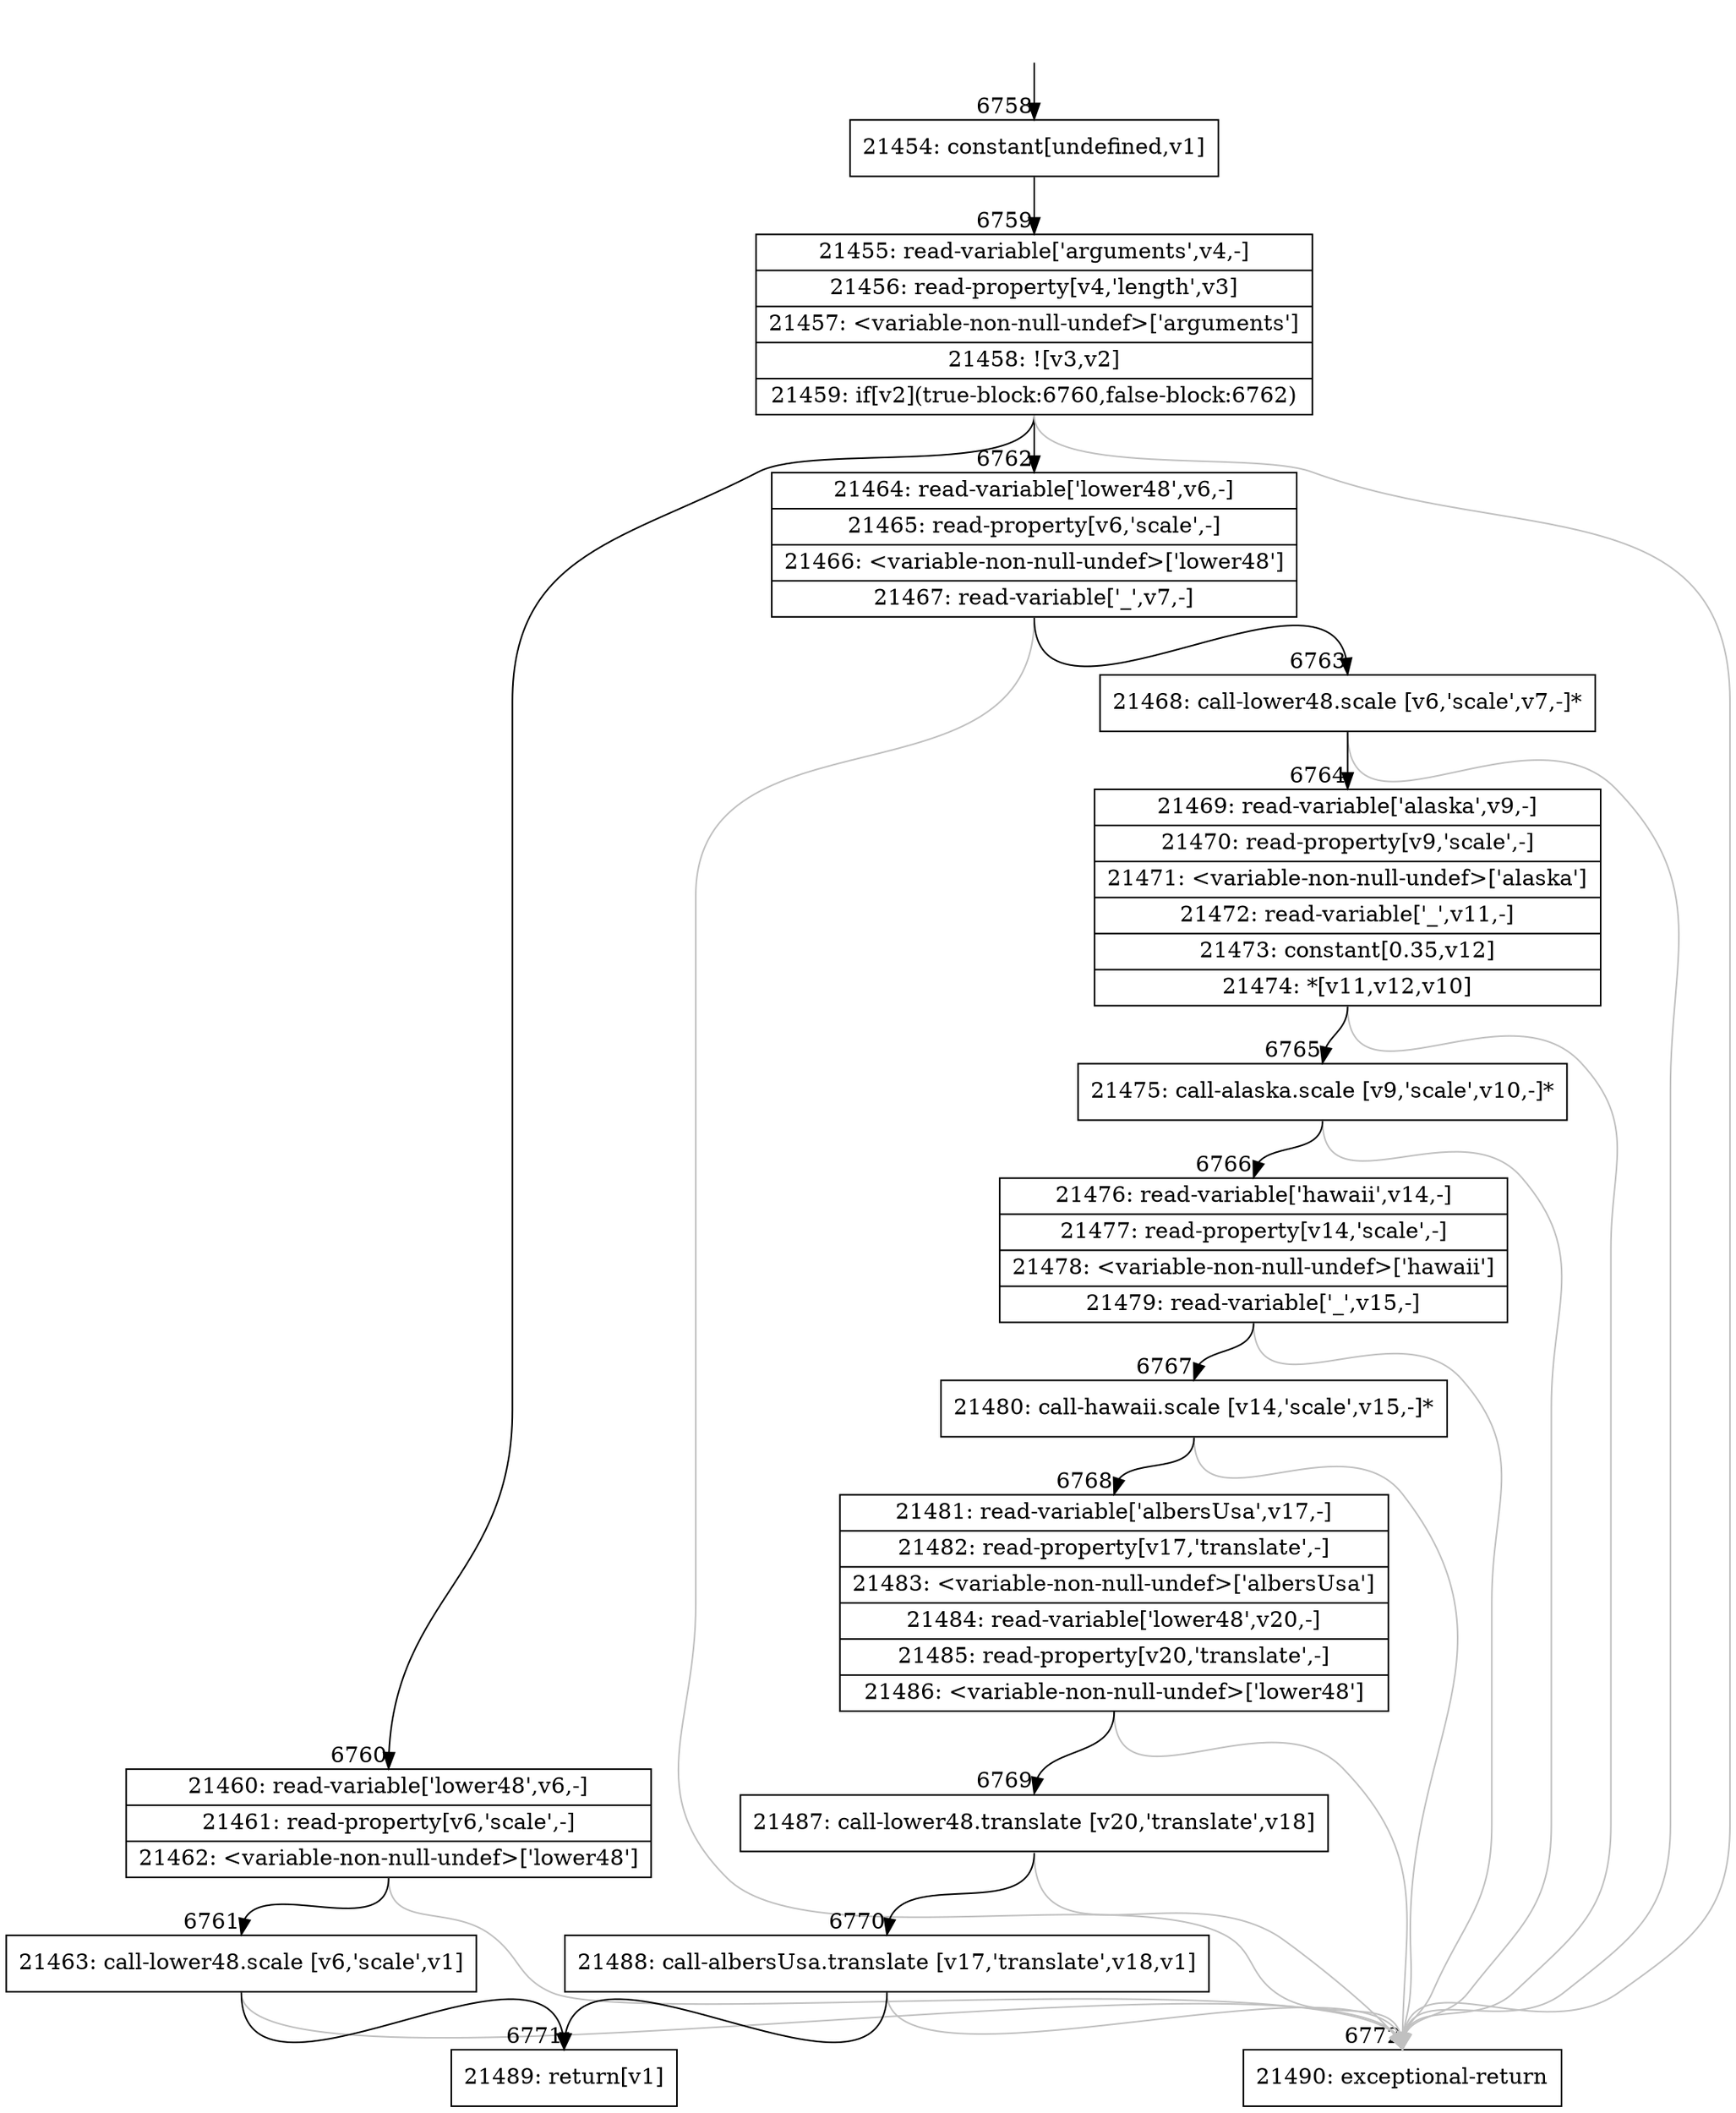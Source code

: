 digraph {
rankdir="TD"
BB_entry606[shape=none,label=""];
BB_entry606 -> BB6758 [tailport=s, headport=n, headlabel="    6758"]
BB6758 [shape=record label="{21454: constant[undefined,v1]}" ] 
BB6758 -> BB6759 [tailport=s, headport=n, headlabel="      6759"]
BB6759 [shape=record label="{21455: read-variable['arguments',v4,-]|21456: read-property[v4,'length',v3]|21457: \<variable-non-null-undef\>['arguments']|21458: ![v3,v2]|21459: if[v2](true-block:6760,false-block:6762)}" ] 
BB6759 -> BB6760 [tailport=s, headport=n, headlabel="      6760"]
BB6759 -> BB6762 [tailport=s, headport=n, headlabel="      6762"]
BB6759 -> BB6772 [tailport=s, headport=n, color=gray, headlabel="      6772"]
BB6760 [shape=record label="{21460: read-variable['lower48',v6,-]|21461: read-property[v6,'scale',-]|21462: \<variable-non-null-undef\>['lower48']}" ] 
BB6760 -> BB6761 [tailport=s, headport=n, headlabel="      6761"]
BB6760 -> BB6772 [tailport=s, headport=n, color=gray]
BB6761 [shape=record label="{21463: call-lower48.scale [v6,'scale',v1]}" ] 
BB6761 -> BB6771 [tailport=s, headport=n, headlabel="      6771"]
BB6761 -> BB6772 [tailport=s, headport=n, color=gray]
BB6762 [shape=record label="{21464: read-variable['lower48',v6,-]|21465: read-property[v6,'scale',-]|21466: \<variable-non-null-undef\>['lower48']|21467: read-variable['_',v7,-]}" ] 
BB6762 -> BB6763 [tailport=s, headport=n, headlabel="      6763"]
BB6762 -> BB6772 [tailport=s, headport=n, color=gray]
BB6763 [shape=record label="{21468: call-lower48.scale [v6,'scale',v7,-]*}" ] 
BB6763 -> BB6764 [tailport=s, headport=n, headlabel="      6764"]
BB6763 -> BB6772 [tailport=s, headport=n, color=gray]
BB6764 [shape=record label="{21469: read-variable['alaska',v9,-]|21470: read-property[v9,'scale',-]|21471: \<variable-non-null-undef\>['alaska']|21472: read-variable['_',v11,-]|21473: constant[0.35,v12]|21474: *[v11,v12,v10]}" ] 
BB6764 -> BB6765 [tailport=s, headport=n, headlabel="      6765"]
BB6764 -> BB6772 [tailport=s, headport=n, color=gray]
BB6765 [shape=record label="{21475: call-alaska.scale [v9,'scale',v10,-]*}" ] 
BB6765 -> BB6766 [tailport=s, headport=n, headlabel="      6766"]
BB6765 -> BB6772 [tailport=s, headport=n, color=gray]
BB6766 [shape=record label="{21476: read-variable['hawaii',v14,-]|21477: read-property[v14,'scale',-]|21478: \<variable-non-null-undef\>['hawaii']|21479: read-variable['_',v15,-]}" ] 
BB6766 -> BB6767 [tailport=s, headport=n, headlabel="      6767"]
BB6766 -> BB6772 [tailport=s, headport=n, color=gray]
BB6767 [shape=record label="{21480: call-hawaii.scale [v14,'scale',v15,-]*}" ] 
BB6767 -> BB6768 [tailport=s, headport=n, headlabel="      6768"]
BB6767 -> BB6772 [tailport=s, headport=n, color=gray]
BB6768 [shape=record label="{21481: read-variable['albersUsa',v17,-]|21482: read-property[v17,'translate',-]|21483: \<variable-non-null-undef\>['albersUsa']|21484: read-variable['lower48',v20,-]|21485: read-property[v20,'translate',-]|21486: \<variable-non-null-undef\>['lower48']}" ] 
BB6768 -> BB6769 [tailport=s, headport=n, headlabel="      6769"]
BB6768 -> BB6772 [tailport=s, headport=n, color=gray]
BB6769 [shape=record label="{21487: call-lower48.translate [v20,'translate',v18]}" ] 
BB6769 -> BB6770 [tailport=s, headport=n, headlabel="      6770"]
BB6769 -> BB6772 [tailport=s, headport=n, color=gray]
BB6770 [shape=record label="{21488: call-albersUsa.translate [v17,'translate',v18,v1]}" ] 
BB6770 -> BB6771 [tailport=s, headport=n]
BB6770 -> BB6772 [tailport=s, headport=n, color=gray]
BB6771 [shape=record label="{21489: return[v1]}" ] 
BB6772 [shape=record label="{21490: exceptional-return}" ] 
//#$~ 3917
}
